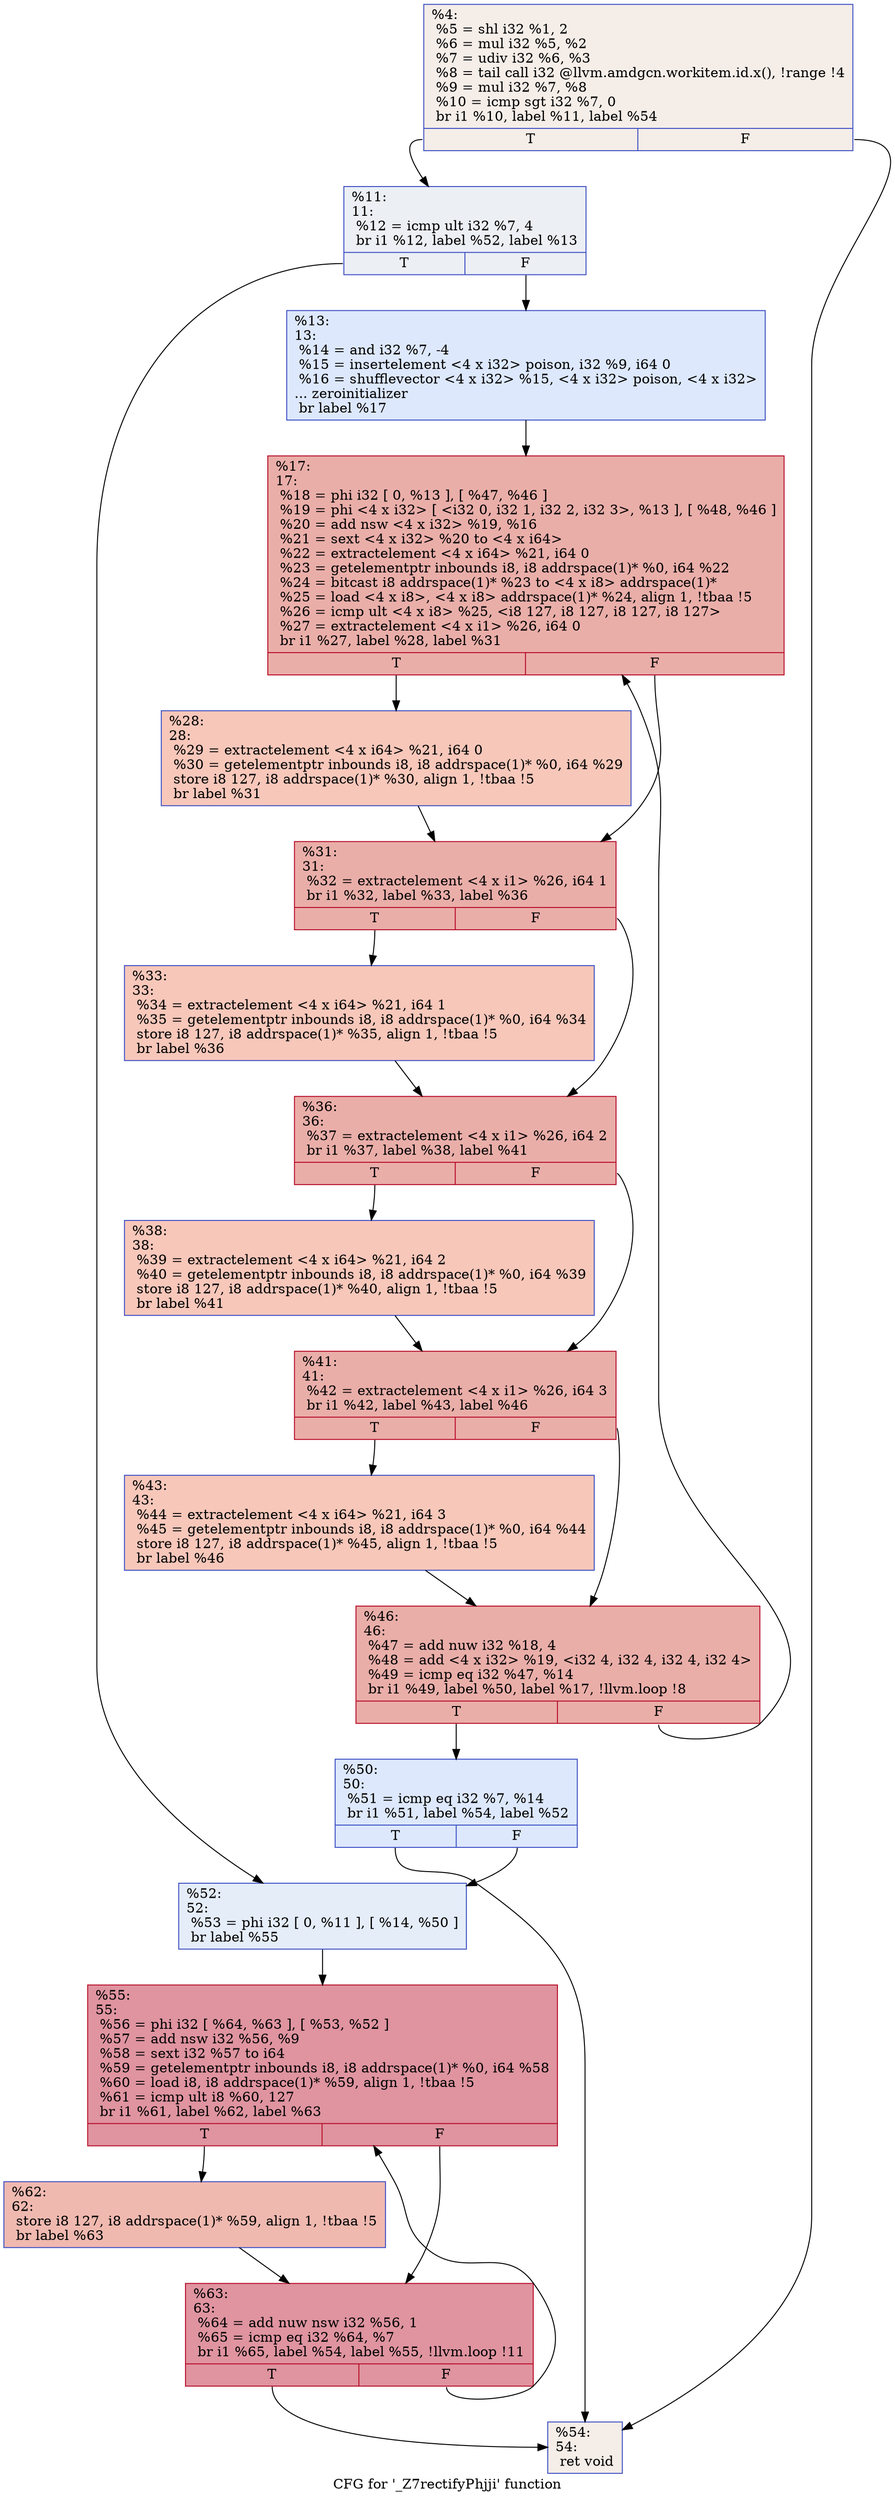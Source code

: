 digraph "CFG for '_Z7rectifyPhjji' function" {
	label="CFG for '_Z7rectifyPhjji' function";

	Node0x62139c0 [shape=record,color="#3d50c3ff", style=filled, fillcolor="#e8d6cc70",label="{%4:\l  %5 = shl i32 %1, 2\l  %6 = mul i32 %5, %2\l  %7 = udiv i32 %6, %3\l  %8 = tail call i32 @llvm.amdgcn.workitem.id.x(), !range !4\l  %9 = mul i32 %7, %8\l  %10 = icmp sgt i32 %7, 0\l  br i1 %10, label %11, label %54\l|{<s0>T|<s1>F}}"];
	Node0x62139c0:s0 -> Node0x6213a50;
	Node0x62139c0:s1 -> Node0x6215160;
	Node0x6213a50 [shape=record,color="#3d50c3ff", style=filled, fillcolor="#d4dbe670",label="{%11:\l11:                                               \l  %12 = icmp ult i32 %7, 4\l  br i1 %12, label %52, label %13\l|{<s0>T|<s1>F}}"];
	Node0x6213a50:s0 -> Node0x6215360;
	Node0x6213a50:s1 -> Node0x62153b0;
	Node0x62153b0 [shape=record,color="#3d50c3ff", style=filled, fillcolor="#b2ccfb70",label="{%13:\l13:                                               \l  %14 = and i32 %7, -4\l  %15 = insertelement \<4 x i32\> poison, i32 %9, i64 0\l  %16 = shufflevector \<4 x i32\> %15, \<4 x i32\> poison, \<4 x i32\>\l... zeroinitializer\l  br label %17\l}"];
	Node0x62153b0 -> Node0x6214f70;
	Node0x6214f70 [shape=record,color="#b70d28ff", style=filled, fillcolor="#d0473d70",label="{%17:\l17:                                               \l  %18 = phi i32 [ 0, %13 ], [ %47, %46 ]\l  %19 = phi \<4 x i32\> [ \<i32 0, i32 1, i32 2, i32 3\>, %13 ], [ %48, %46 ]\l  %20 = add nsw \<4 x i32\> %19, %16\l  %21 = sext \<4 x i32\> %20 to \<4 x i64\>\l  %22 = extractelement \<4 x i64\> %21, i64 0\l  %23 = getelementptr inbounds i8, i8 addrspace(1)* %0, i64 %22\l  %24 = bitcast i8 addrspace(1)* %23 to \<4 x i8\> addrspace(1)*\l  %25 = load \<4 x i8\>, \<4 x i8\> addrspace(1)* %24, align 1, !tbaa !5\l  %26 = icmp ult \<4 x i8\> %25, \<i8 127, i8 127, i8 127, i8 127\>\l  %27 = extractelement \<4 x i1\> %26, i64 0\l  br i1 %27, label %28, label %31\l|{<s0>T|<s1>F}}"];
	Node0x6214f70:s0 -> Node0x6217100;
	Node0x6214f70:s1 -> Node0x6217190;
	Node0x6217100 [shape=record,color="#3d50c3ff", style=filled, fillcolor="#ec7f6370",label="{%28:\l28:                                               \l  %29 = extractelement \<4 x i64\> %21, i64 0\l  %30 = getelementptr inbounds i8, i8 addrspace(1)* %0, i64 %29\l  store i8 127, i8 addrspace(1)* %30, align 1, !tbaa !5\l  br label %31\l}"];
	Node0x6217100 -> Node0x6217190;
	Node0x6217190 [shape=record,color="#b70d28ff", style=filled, fillcolor="#d0473d70",label="{%31:\l31:                                               \l  %32 = extractelement \<4 x i1\> %26, i64 1\l  br i1 %32, label %33, label %36\l|{<s0>T|<s1>F}}"];
	Node0x6217190:s0 -> Node0x6216540;
	Node0x6217190:s1 -> Node0x6216590;
	Node0x6216540 [shape=record,color="#3d50c3ff", style=filled, fillcolor="#ec7f6370",label="{%33:\l33:                                               \l  %34 = extractelement \<4 x i64\> %21, i64 1\l  %35 = getelementptr inbounds i8, i8 addrspace(1)* %0, i64 %34\l  store i8 127, i8 addrspace(1)* %35, align 1, !tbaa !5\l  br label %36\l}"];
	Node0x6216540 -> Node0x6216590;
	Node0x6216590 [shape=record,color="#b70d28ff", style=filled, fillcolor="#d0473d70",label="{%36:\l36:                                               \l  %37 = extractelement \<4 x i1\> %26, i64 2\l  br i1 %37, label %38, label %41\l|{<s0>T|<s1>F}}"];
	Node0x6216590:s0 -> Node0x6218120;
	Node0x6216590:s1 -> Node0x6218170;
	Node0x6218120 [shape=record,color="#3d50c3ff", style=filled, fillcolor="#ec7f6370",label="{%38:\l38:                                               \l  %39 = extractelement \<4 x i64\> %21, i64 2\l  %40 = getelementptr inbounds i8, i8 addrspace(1)* %0, i64 %39\l  store i8 127, i8 addrspace(1)* %40, align 1, !tbaa !5\l  br label %41\l}"];
	Node0x6218120 -> Node0x6218170;
	Node0x6218170 [shape=record,color="#b70d28ff", style=filled, fillcolor="#d0473d70",label="{%41:\l41:                                               \l  %42 = extractelement \<4 x i1\> %26, i64 3\l  br i1 %42, label %43, label %46\l|{<s0>T|<s1>F}}"];
	Node0x6218170:s0 -> Node0x6218560;
	Node0x6218170:s1 -> Node0x62166f0;
	Node0x6218560 [shape=record,color="#3d50c3ff", style=filled, fillcolor="#ec7f6370",label="{%43:\l43:                                               \l  %44 = extractelement \<4 x i64\> %21, i64 3\l  %45 = getelementptr inbounds i8, i8 addrspace(1)* %0, i64 %44\l  store i8 127, i8 addrspace(1)* %45, align 1, !tbaa !5\l  br label %46\l}"];
	Node0x6218560 -> Node0x62166f0;
	Node0x62166f0 [shape=record,color="#b70d28ff", style=filled, fillcolor="#d0473d70",label="{%46:\l46:                                               \l  %47 = add nuw i32 %18, 4\l  %48 = add \<4 x i32\> %19, \<i32 4, i32 4, i32 4, i32 4\>\l  %49 = icmp eq i32 %47, %14\l  br i1 %49, label %50, label %17, !llvm.loop !8\l|{<s0>T|<s1>F}}"];
	Node0x62166f0:s0 -> Node0x6218a70;
	Node0x62166f0:s1 -> Node0x6214f70;
	Node0x6218a70 [shape=record,color="#3d50c3ff", style=filled, fillcolor="#b2ccfb70",label="{%50:\l50:                                               \l  %51 = icmp eq i32 %7, %14\l  br i1 %51, label %54, label %52\l|{<s0>T|<s1>F}}"];
	Node0x6218a70:s0 -> Node0x6215160;
	Node0x6218a70:s1 -> Node0x6215360;
	Node0x6215360 [shape=record,color="#3d50c3ff", style=filled, fillcolor="#c5d6f270",label="{%52:\l52:                                               \l  %53 = phi i32 [ 0, %11 ], [ %14, %50 ]\l  br label %55\l}"];
	Node0x6215360 -> Node0x6218de0;
	Node0x6215160 [shape=record,color="#3d50c3ff", style=filled, fillcolor="#e8d6cc70",label="{%54:\l54:                                               \l  ret void\l}"];
	Node0x6218de0 [shape=record,color="#b70d28ff", style=filled, fillcolor="#b70d2870",label="{%55:\l55:                                               \l  %56 = phi i32 [ %64, %63 ], [ %53, %52 ]\l  %57 = add nsw i32 %56, %9\l  %58 = sext i32 %57 to i64\l  %59 = getelementptr inbounds i8, i8 addrspace(1)* %0, i64 %58\l  %60 = load i8, i8 addrspace(1)* %59, align 1, !tbaa !5\l  %61 = icmp ult i8 %60, 127\l  br i1 %61, label %62, label %63\l|{<s0>T|<s1>F}}"];
	Node0x6218de0:s0 -> Node0x6219290;
	Node0x6218de0:s1 -> Node0x6218ef0;
	Node0x6219290 [shape=record,color="#3d50c3ff", style=filled, fillcolor="#de614d70",label="{%62:\l62:                                               \l  store i8 127, i8 addrspace(1)* %59, align 1, !tbaa !5\l  br label %63\l}"];
	Node0x6219290 -> Node0x6218ef0;
	Node0x6218ef0 [shape=record,color="#b70d28ff", style=filled, fillcolor="#b70d2870",label="{%63:\l63:                                               \l  %64 = add nuw nsw i32 %56, 1\l  %65 = icmp eq i32 %64, %7\l  br i1 %65, label %54, label %55, !llvm.loop !11\l|{<s0>T|<s1>F}}"];
	Node0x6218ef0:s0 -> Node0x6215160;
	Node0x6218ef0:s1 -> Node0x6218de0;
}
